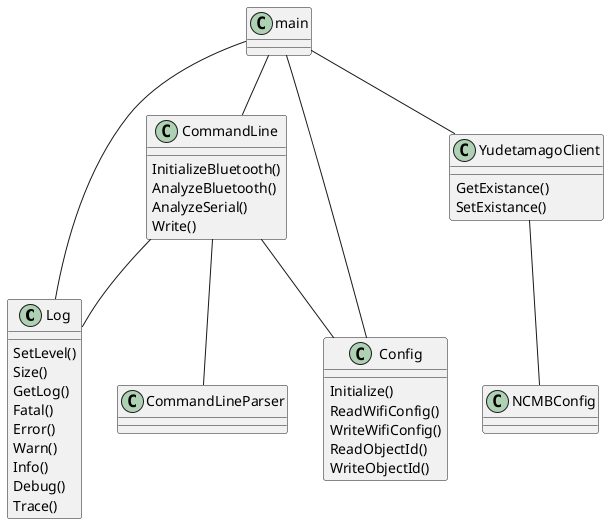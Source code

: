 @startuml
class Log {
  SetLevel()
  Size()
  GetLog()
  Fatal()
  Error()
  Warn()
  Info()
  Debug()
  Trace()
}

class Config {
  Initialize()
  ReadWifiConfig()
  WriteWifiConfig()
  ReadObjectId()
  WriteObjectId()
}

class YudetamagoClient {
  GetExistance()
  SetExistance()
}

class CommandLine {
  InitializeBluetooth()
  AnalyzeBluetooth()
  AnalyzeSerial()
  Write()
}

YudetamagoClient -- NCMBConfig
main -- YudetamagoClient
main --- Config
main -- CommandLine
CommandLine -- Config
CommandLine -- CommandLineParser
main --- Log
CommandLine -- Log
@enduml